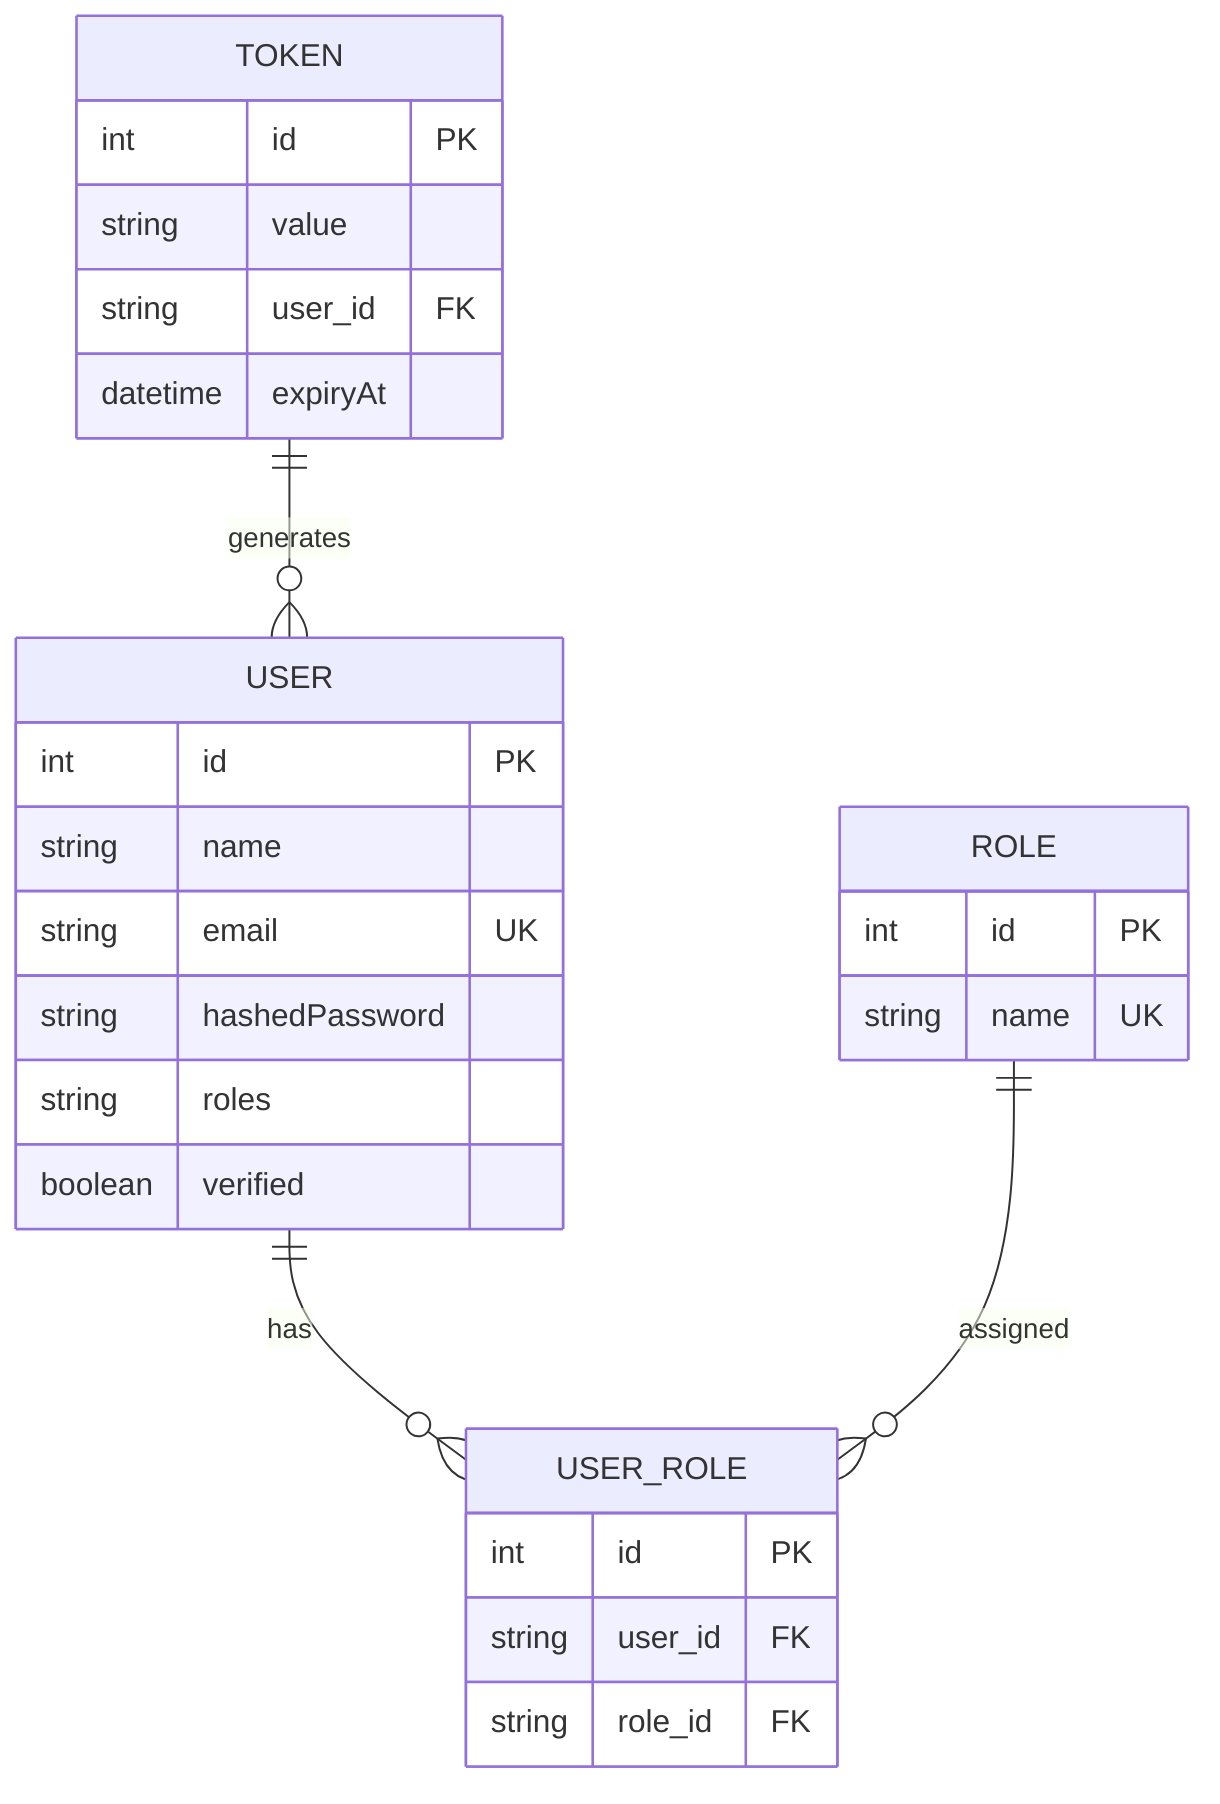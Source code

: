 erDiagram
    USER ||--o{ USER_ROLE : has
    USER {
        int id PK
        string name
        string email UK
        string hashedPassword
        string roles
        boolean verified
    }
    ROLE ||--o{ USER_ROLE : assigned
    ROLE {
        int id PK
        string name UK
    }
    TOKEN ||--o{ USER : generates
    TOKEN {
        int id PK
        string value
        string user_id FK
        datetime expiryAt
    }
    USER_ROLE {
        int id PK
        string user_id FK
        string role_id FK
    }
